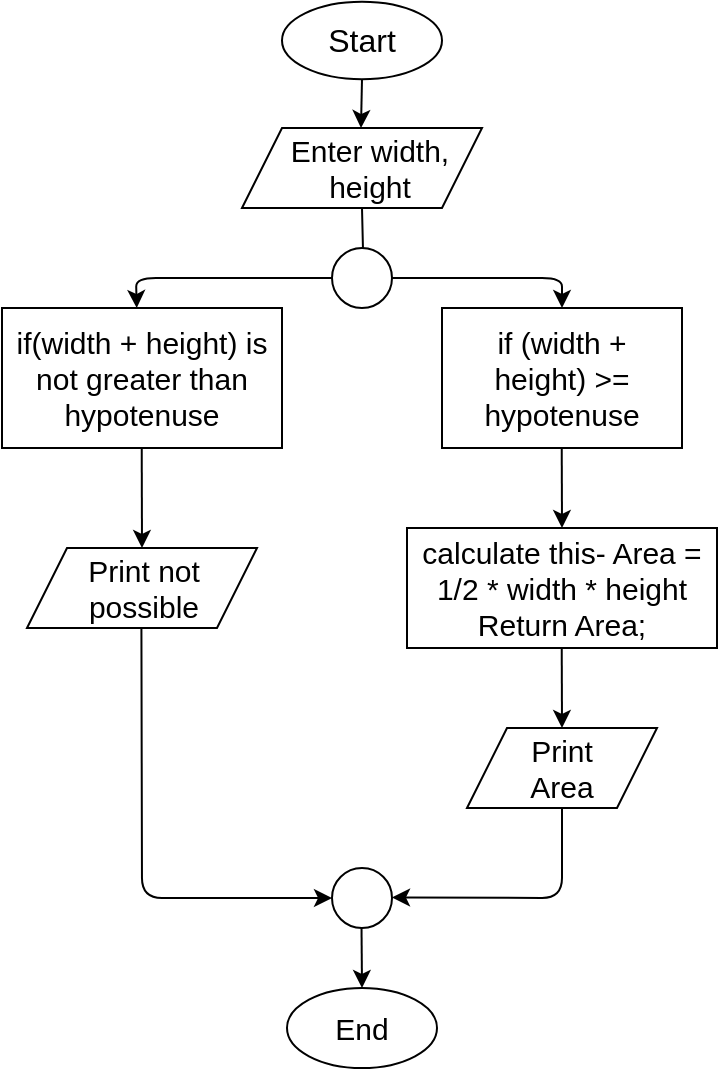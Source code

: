 <mxfile version="14.5.6" type="github"><diagram id="XZ1Uw8G7BTu8z6VCwLTQ" name="Page-1"><mxGraphModel dx="868" dy="482" grid="1" gridSize="10" guides="1" tooltips="1" connect="1" arrows="1" fold="1" page="1" pageScale="1" pageWidth="850" pageHeight="1100" math="0" shadow="0"><root><mxCell id="0"/><mxCell id="1" parent="0"/><mxCell id="olDqDFpKXF71vE35-LYK-1" value="" style="ellipse;whiteSpace=wrap;html=1;shadow=0;" vertex="1" parent="1"><mxGeometry x="350" y="56.88" width="80" height="38.75" as="geometry"/></mxCell><mxCell id="olDqDFpKXF71vE35-LYK-2" value="Start" style="text;html=1;strokeColor=none;fillColor=none;align=center;verticalAlign=middle;whiteSpace=wrap;rounded=0;shadow=0;fontSize=16;" vertex="1" parent="1"><mxGeometry x="350" y="70" width="80" height="12.5" as="geometry"/></mxCell><mxCell id="olDqDFpKXF71vE35-LYK-5" value="" style="shape=parallelogram;perimeter=parallelogramPerimeter;whiteSpace=wrap;html=1;fixedSize=1;shadow=0;fontSize=16;" vertex="1" parent="1"><mxGeometry x="330" y="120" width="120" height="40" as="geometry"/></mxCell><mxCell id="olDqDFpKXF71vE35-LYK-25" value="" style="edgeStyle=orthogonalEdgeStyle;rounded=0;orthogonalLoop=1;jettySize=auto;html=1;fontSize=15;" edge="1" parent="1" target="olDqDFpKXF71vE35-LYK-8"><mxGeometry relative="1" as="geometry"><mxPoint x="390" y="160" as="sourcePoint"/></mxGeometry></mxCell><mxCell id="olDqDFpKXF71vE35-LYK-6" value="Enter width, height" style="text;html=1;strokeColor=none;fillColor=none;align=center;verticalAlign=middle;whiteSpace=wrap;rounded=0;shadow=0;fontSize=15;spacingRight=-8;" vertex="1" parent="1"><mxGeometry x="340" y="130" width="100" height="20" as="geometry"/></mxCell><mxCell id="olDqDFpKXF71vE35-LYK-8" value="" style="ellipse;whiteSpace=wrap;html=1;aspect=fixed;shadow=0;fontSize=15;" vertex="1" parent="1"><mxGeometry x="375" y="180" width="30" height="30" as="geometry"/></mxCell><mxCell id="olDqDFpKXF71vE35-LYK-9" value="" style="rounded=0;whiteSpace=wrap;html=1;shadow=0;fontSize=15;" vertex="1" parent="1"><mxGeometry x="210" y="210" width="140" height="70" as="geometry"/></mxCell><mxCell id="olDqDFpKXF71vE35-LYK-10" value="" style="rounded=0;whiteSpace=wrap;html=1;shadow=0;fontSize=15;" vertex="1" parent="1"><mxGeometry x="430" y="210" width="120" height="70" as="geometry"/></mxCell><mxCell id="olDqDFpKXF71vE35-LYK-12" value="if(width + height) is not greater than hypotenuse" style="text;html=1;strokeColor=none;fillColor=none;align=center;verticalAlign=middle;whiteSpace=wrap;rounded=0;shadow=0;fontSize=15;" vertex="1" parent="1"><mxGeometry x="215" y="230" width="130" height="30" as="geometry"/></mxCell><mxCell id="olDqDFpKXF71vE35-LYK-13" value="if (width + height) &amp;gt;= hypotenuse" style="text;html=1;strokeColor=none;fillColor=none;align=center;verticalAlign=middle;whiteSpace=wrap;rounded=0;shadow=0;fontSize=15;" vertex="1" parent="1"><mxGeometry x="470" y="235" width="40" height="20" as="geometry"/></mxCell><mxCell id="olDqDFpKXF71vE35-LYK-15" value="" style="shape=parallelogram;perimeter=parallelogramPerimeter;whiteSpace=wrap;html=1;fixedSize=1;shadow=0;fontSize=15;" vertex="1" parent="1"><mxGeometry x="222.5" y="330" width="115" height="40" as="geometry"/></mxCell><mxCell id="olDqDFpKXF71vE35-LYK-16" value="Print not possible" style="text;html=1;strokeColor=none;fillColor=none;align=center;verticalAlign=middle;whiteSpace=wrap;rounded=0;shadow=0;fontSize=15;spacingRight=-6;" vertex="1" parent="1"><mxGeometry x="242.5" y="340" width="70" height="20" as="geometry"/></mxCell><mxCell id="olDqDFpKXF71vE35-LYK-17" value="" style="shape=parallelogram;perimeter=parallelogramPerimeter;whiteSpace=wrap;html=1;fixedSize=1;shadow=0;fontSize=15;" vertex="1" parent="1"><mxGeometry x="442.5" y="420" width="95" height="40" as="geometry"/></mxCell><mxCell id="olDqDFpKXF71vE35-LYK-18" value="Print Area" style="text;html=1;strokeColor=none;fillColor=none;align=center;verticalAlign=middle;whiteSpace=wrap;rounded=0;shadow=0;fontSize=15;" vertex="1" parent="1"><mxGeometry x="470" y="430" width="40" height="20" as="geometry"/></mxCell><mxCell id="olDqDFpKXF71vE35-LYK-19" value="" style="rounded=0;whiteSpace=wrap;html=1;shadow=0;fontSize=15;" vertex="1" parent="1"><mxGeometry x="412.5" y="320" width="155" height="60" as="geometry"/></mxCell><mxCell id="olDqDFpKXF71vE35-LYK-20" value="calculate this- Area = 1/2 * width * height&lt;br&gt;Return Area;" style="text;html=1;strokeColor=none;fillColor=none;align=center;verticalAlign=middle;whiteSpace=wrap;rounded=0;shadow=0;fontSize=15;" vertex="1" parent="1"><mxGeometry x="415" y="340" width="150" height="20" as="geometry"/></mxCell><mxCell id="olDqDFpKXF71vE35-LYK-22" value="" style="ellipse;whiteSpace=wrap;html=1;aspect=fixed;shadow=0;fontSize=15;" vertex="1" parent="1"><mxGeometry x="375" y="490" width="30" height="30" as="geometry"/></mxCell><mxCell id="olDqDFpKXF71vE35-LYK-23" value="" style="endArrow=classic;html=1;fontSize=15;exitX=0.5;exitY=1;exitDx=0;exitDy=0;" edge="1" parent="1" source="olDqDFpKXF71vE35-LYK-1"><mxGeometry width="50" height="50" relative="1" as="geometry"><mxPoint x="390" y="100" as="sourcePoint"/><mxPoint x="389.5" y="120" as="targetPoint"/></mxGeometry></mxCell><mxCell id="olDqDFpKXF71vE35-LYK-26" value="" style="endArrow=classic;html=1;fontSize=15;exitX=0;exitY=0.5;exitDx=0;exitDy=0;" edge="1" parent="1" source="olDqDFpKXF71vE35-LYK-8"><mxGeometry width="50" height="50" relative="1" as="geometry"><mxPoint x="277.36" y="180" as="sourcePoint"/><mxPoint x="277.36" y="210" as="targetPoint"/><Array as="points"><mxPoint x="277" y="195"/></Array></mxGeometry></mxCell><mxCell id="olDqDFpKXF71vE35-LYK-28" value="" style="endArrow=classic;html=1;fontSize=15;exitX=1;exitY=0.5;exitDx=0;exitDy=0;entryX=0.5;entryY=0;entryDx=0;entryDy=0;" edge="1" parent="1" source="olDqDFpKXF71vE35-LYK-8" target="olDqDFpKXF71vE35-LYK-10"><mxGeometry width="50" height="50" relative="1" as="geometry"><mxPoint x="425.36" y="210" as="sourcePoint"/><mxPoint x="540" y="195" as="targetPoint"/><Array as="points"><mxPoint x="490" y="195"/></Array></mxGeometry></mxCell><mxCell id="olDqDFpKXF71vE35-LYK-29" value="" style="endArrow=classic;html=1;fontSize=15;entryX=0.5;entryY=0;entryDx=0;entryDy=0;" edge="1" parent="1" target="olDqDFpKXF71vE35-LYK-15"><mxGeometry width="50" height="50" relative="1" as="geometry"><mxPoint x="279.86" y="280" as="sourcePoint"/><mxPoint x="279.86" y="310" as="targetPoint"/></mxGeometry></mxCell><mxCell id="olDqDFpKXF71vE35-LYK-31" value="" style="endArrow=classic;html=1;fontSize=15;" edge="1" parent="1"><mxGeometry width="50" height="50" relative="1" as="geometry"><mxPoint x="489.86" y="280" as="sourcePoint"/><mxPoint x="490" y="320" as="targetPoint"/></mxGeometry></mxCell><mxCell id="olDqDFpKXF71vE35-LYK-32" value="" style="endArrow=classic;html=1;fontSize=15;" edge="1" parent="1"><mxGeometry width="50" height="50" relative="1" as="geometry"><mxPoint x="489.86" y="380" as="sourcePoint"/><mxPoint x="490" y="420" as="targetPoint"/></mxGeometry></mxCell><mxCell id="olDqDFpKXF71vE35-LYK-33" value="" style="endArrow=classic;html=1;fontSize=15;entryX=0;entryY=0.5;entryDx=0;entryDy=0;" edge="1" parent="1" target="olDqDFpKXF71vE35-LYK-22"><mxGeometry width="50" height="50" relative="1" as="geometry"><mxPoint x="279.71" y="370" as="sourcePoint"/><mxPoint x="280" y="510" as="targetPoint"/><Array as="points"><mxPoint x="280" y="505"/></Array></mxGeometry></mxCell><mxCell id="olDqDFpKXF71vE35-LYK-34" value="" style="endArrow=classic;html=1;fontSize=15;exitX=0.5;exitY=1;exitDx=0;exitDy=0;" edge="1" parent="1" source="olDqDFpKXF71vE35-LYK-17"><mxGeometry width="50" height="50" relative="1" as="geometry"><mxPoint x="500" y="505" as="sourcePoint"/><mxPoint x="405" y="504.71" as="targetPoint"/><Array as="points"><mxPoint x="490" y="505"/></Array></mxGeometry></mxCell><mxCell id="olDqDFpKXF71vE35-LYK-35" value="" style="endArrow=classic;html=1;fontSize=15;" edge="1" parent="1"><mxGeometry width="50" height="50" relative="1" as="geometry"><mxPoint x="389.76" y="520" as="sourcePoint"/><mxPoint x="390" y="550" as="targetPoint"/></mxGeometry></mxCell><mxCell id="olDqDFpKXF71vE35-LYK-36" value="" style="ellipse;whiteSpace=wrap;html=1;shadow=0;fontSize=15;" vertex="1" parent="1"><mxGeometry x="352.5" y="550" width="75" height="40" as="geometry"/></mxCell><mxCell id="olDqDFpKXF71vE35-LYK-37" value="End" style="text;html=1;strokeColor=none;fillColor=none;align=center;verticalAlign=middle;whiteSpace=wrap;rounded=0;shadow=0;fontSize=15;" vertex="1" parent="1"><mxGeometry x="370" y="560" width="40" height="20" as="geometry"/></mxCell></root></mxGraphModel></diagram></mxfile>